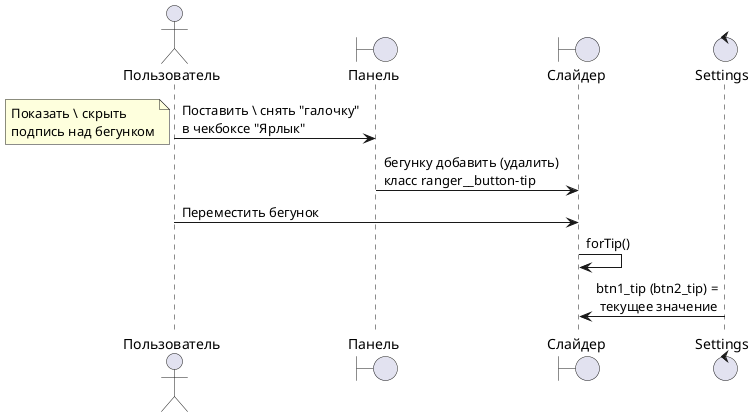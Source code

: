 @startuml
actor Пользователь
boundary Панель
boundary Слайдер
control Settings

Пользователь -> Панель : Поставить \ снять "галочку"\nв чекбоксе "Ярлык"
note left
Показать \ скрыть
подпись над бегунком
end note 
Панель -> Слайдер : бегунку добавить (удалить) \nкласс ranger__button-tip
Пользователь -> Слайдер : Переместить бегунок
Слайдер -> Слайдер : forTip()
Слайдер <- Settings : btn1_tip (btn2_tip) =\n текущее значение

@enduml